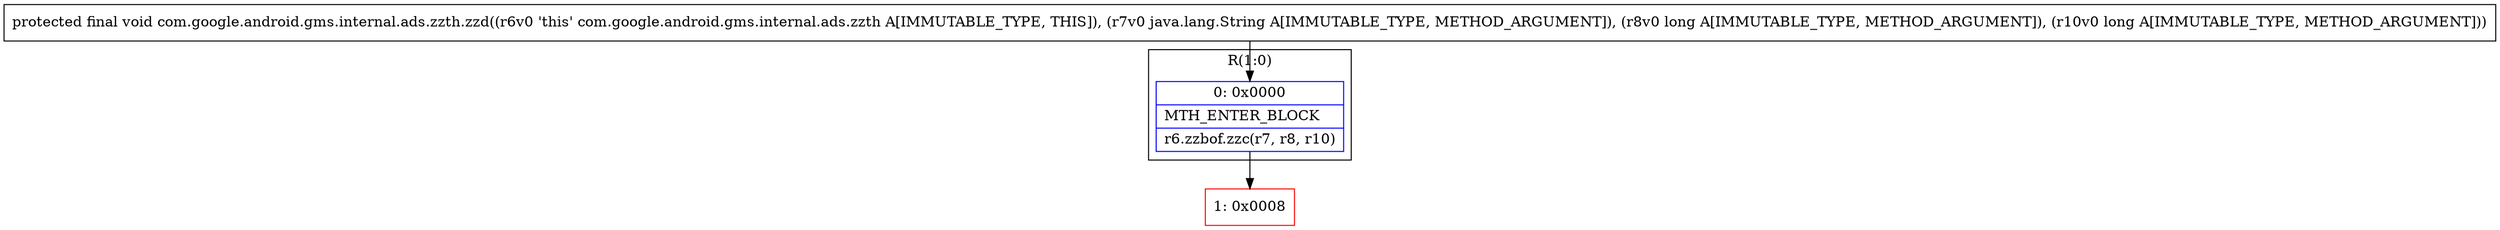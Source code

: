 digraph "CFG forcom.google.android.gms.internal.ads.zzth.zzd(Ljava\/lang\/String;JJ)V" {
subgraph cluster_Region_1178767495 {
label = "R(1:0)";
node [shape=record,color=blue];
Node_0 [shape=record,label="{0\:\ 0x0000|MTH_ENTER_BLOCK\l|r6.zzbof.zzc(r7, r8, r10)\l}"];
}
Node_1 [shape=record,color=red,label="{1\:\ 0x0008}"];
MethodNode[shape=record,label="{protected final void com.google.android.gms.internal.ads.zzth.zzd((r6v0 'this' com.google.android.gms.internal.ads.zzth A[IMMUTABLE_TYPE, THIS]), (r7v0 java.lang.String A[IMMUTABLE_TYPE, METHOD_ARGUMENT]), (r8v0 long A[IMMUTABLE_TYPE, METHOD_ARGUMENT]), (r10v0 long A[IMMUTABLE_TYPE, METHOD_ARGUMENT])) }"];
MethodNode -> Node_0;
Node_0 -> Node_1;
}

